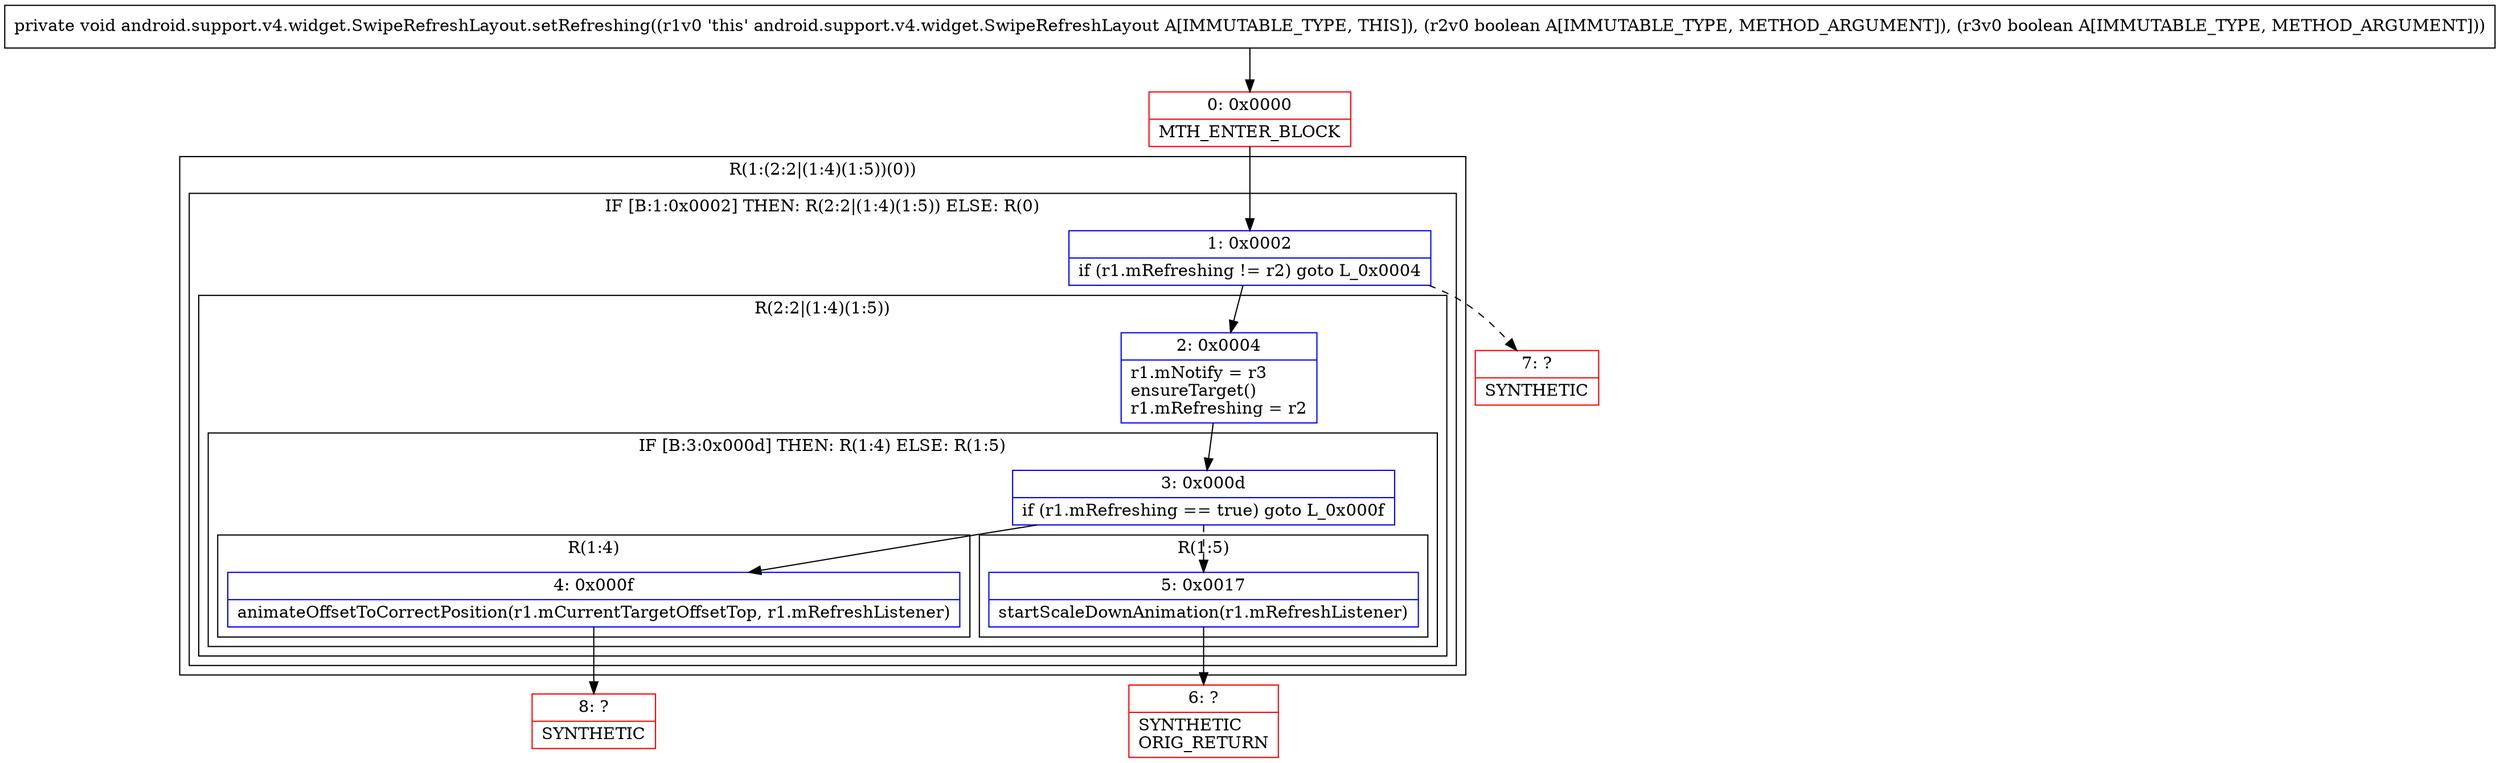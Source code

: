 digraph "CFG forandroid.support.v4.widget.SwipeRefreshLayout.setRefreshing(ZZ)V" {
subgraph cluster_Region_1108373886 {
label = "R(1:(2:2|(1:4)(1:5))(0))";
node [shape=record,color=blue];
subgraph cluster_IfRegion_361540093 {
label = "IF [B:1:0x0002] THEN: R(2:2|(1:4)(1:5)) ELSE: R(0)";
node [shape=record,color=blue];
Node_1 [shape=record,label="{1\:\ 0x0002|if (r1.mRefreshing != r2) goto L_0x0004\l}"];
subgraph cluster_Region_1780237457 {
label = "R(2:2|(1:4)(1:5))";
node [shape=record,color=blue];
Node_2 [shape=record,label="{2\:\ 0x0004|r1.mNotify = r3\lensureTarget()\lr1.mRefreshing = r2\l}"];
subgraph cluster_IfRegion_1983952977 {
label = "IF [B:3:0x000d] THEN: R(1:4) ELSE: R(1:5)";
node [shape=record,color=blue];
Node_3 [shape=record,label="{3\:\ 0x000d|if (r1.mRefreshing == true) goto L_0x000f\l}"];
subgraph cluster_Region_932883558 {
label = "R(1:4)";
node [shape=record,color=blue];
Node_4 [shape=record,label="{4\:\ 0x000f|animateOffsetToCorrectPosition(r1.mCurrentTargetOffsetTop, r1.mRefreshListener)\l}"];
}
subgraph cluster_Region_1193879593 {
label = "R(1:5)";
node [shape=record,color=blue];
Node_5 [shape=record,label="{5\:\ 0x0017|startScaleDownAnimation(r1.mRefreshListener)\l}"];
}
}
}
subgraph cluster_Region_1335481489 {
label = "R(0)";
node [shape=record,color=blue];
}
}
}
Node_0 [shape=record,color=red,label="{0\:\ 0x0000|MTH_ENTER_BLOCK\l}"];
Node_6 [shape=record,color=red,label="{6\:\ ?|SYNTHETIC\lORIG_RETURN\l}"];
Node_7 [shape=record,color=red,label="{7\:\ ?|SYNTHETIC\l}"];
Node_8 [shape=record,color=red,label="{8\:\ ?|SYNTHETIC\l}"];
MethodNode[shape=record,label="{private void android.support.v4.widget.SwipeRefreshLayout.setRefreshing((r1v0 'this' android.support.v4.widget.SwipeRefreshLayout A[IMMUTABLE_TYPE, THIS]), (r2v0 boolean A[IMMUTABLE_TYPE, METHOD_ARGUMENT]), (r3v0 boolean A[IMMUTABLE_TYPE, METHOD_ARGUMENT])) }"];
MethodNode -> Node_0;
Node_1 -> Node_2;
Node_1 -> Node_7[style=dashed];
Node_2 -> Node_3;
Node_3 -> Node_4;
Node_3 -> Node_5[style=dashed];
Node_4 -> Node_8;
Node_5 -> Node_6;
Node_0 -> Node_1;
}

